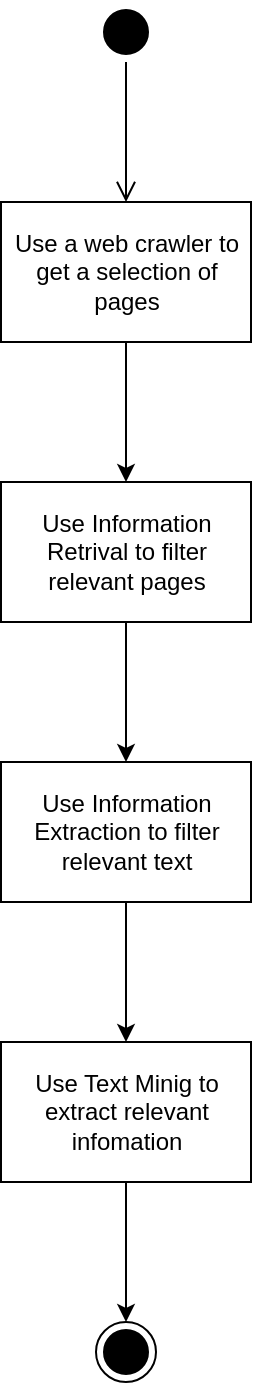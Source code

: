 <mxfile version="12.6.6" type="device"><diagram id="IMnFL4JcPa57R-rJumA5" name="Page-1"><mxGraphModel dx="1422" dy="800" grid="1" gridSize="10" guides="1" tooltips="1" connect="1" arrows="1" fold="1" page="1" pageScale="1" pageWidth="827" pageHeight="1169" math="0" shadow="0"><root><mxCell id="0"/><mxCell id="1" parent="0"/><mxCell id="nTPs7V3Cnx5IGPAYQy-t-1" value="" style="ellipse;html=1;shape=startState;fillColor=#000000;strokeColor=#000000;" parent="1" vertex="1"><mxGeometry x="100" y="20" width="30" height="30" as="geometry"/></mxCell><mxCell id="nTPs7V3Cnx5IGPAYQy-t-2" value="" style="edgeStyle=orthogonalEdgeStyle;html=1;verticalAlign=bottom;endArrow=open;endSize=8;strokeColor=#000000;" parent="1" source="nTPs7V3Cnx5IGPAYQy-t-1" target="nTPs7V3Cnx5IGPAYQy-t-5" edge="1"><mxGeometry relative="1" as="geometry"><mxPoint x="115" y="110" as="targetPoint"/></mxGeometry></mxCell><mxCell id="nTPs7V3Cnx5IGPAYQy-t-3" value="" style="ellipse;html=1;shape=endState;fillColor=#000000;strokeColor=#000000;" parent="1" vertex="1"><mxGeometry x="100" y="680" width="30" height="30" as="geometry"/></mxCell><mxCell id="nTPs7V3Cnx5IGPAYQy-t-7" value="" style="edgeStyle=orthogonalEdgeStyle;rounded=0;orthogonalLoop=1;jettySize=auto;html=1;strokeColor=#000000;" parent="1" source="nTPs7V3Cnx5IGPAYQy-t-5" target="nTPs7V3Cnx5IGPAYQy-t-6" edge="1"><mxGeometry relative="1" as="geometry"/></mxCell><mxCell id="nTPs7V3Cnx5IGPAYQy-t-5" value="Use a web crawler to get a selection of pages" style="rounded=0;whiteSpace=wrap;html=1;strokeColor=#000000;" parent="1" vertex="1"><mxGeometry x="52.5" y="120" width="125" height="70" as="geometry"/></mxCell><mxCell id="nTPs7V3Cnx5IGPAYQy-t-9" value="" style="edgeStyle=orthogonalEdgeStyle;rounded=0;orthogonalLoop=1;jettySize=auto;html=1;strokeColor=#000000;" parent="1" source="nTPs7V3Cnx5IGPAYQy-t-6" target="nTPs7V3Cnx5IGPAYQy-t-8" edge="1"><mxGeometry relative="1" as="geometry"/></mxCell><mxCell id="nTPs7V3Cnx5IGPAYQy-t-6" value="Use Information Retrival to filter relevant pages" style="rounded=0;whiteSpace=wrap;html=1;strokeColor=#000000;" parent="1" vertex="1"><mxGeometry x="52.5" y="260" width="125" height="70" as="geometry"/></mxCell><mxCell id="nTPs7V3Cnx5IGPAYQy-t-11" value="" style="edgeStyle=orthogonalEdgeStyle;rounded=0;orthogonalLoop=1;jettySize=auto;html=1;strokeColor=#000000;" parent="1" source="nTPs7V3Cnx5IGPAYQy-t-8" target="nTPs7V3Cnx5IGPAYQy-t-10" edge="1"><mxGeometry relative="1" as="geometry"/></mxCell><mxCell id="nTPs7V3Cnx5IGPAYQy-t-8" value="Use Information Extraction to filter relevant text" style="rounded=0;whiteSpace=wrap;html=1;strokeColor=#000000;" parent="1" vertex="1"><mxGeometry x="52.5" y="400" width="125" height="70" as="geometry"/></mxCell><mxCell id="nTPs7V3Cnx5IGPAYQy-t-12" style="edgeStyle=orthogonalEdgeStyle;rounded=0;orthogonalLoop=1;jettySize=auto;html=1;strokeColor=#000000;" parent="1" source="nTPs7V3Cnx5IGPAYQy-t-10" target="nTPs7V3Cnx5IGPAYQy-t-3" edge="1"><mxGeometry relative="1" as="geometry"/></mxCell><mxCell id="nTPs7V3Cnx5IGPAYQy-t-10" value="Use Text Minig to extract relevant infomation" style="rounded=0;whiteSpace=wrap;html=1;strokeColor=#000000;" parent="1" vertex="1"><mxGeometry x="52.5" y="540" width="125" height="70" as="geometry"/></mxCell></root></mxGraphModel></diagram></mxfile>